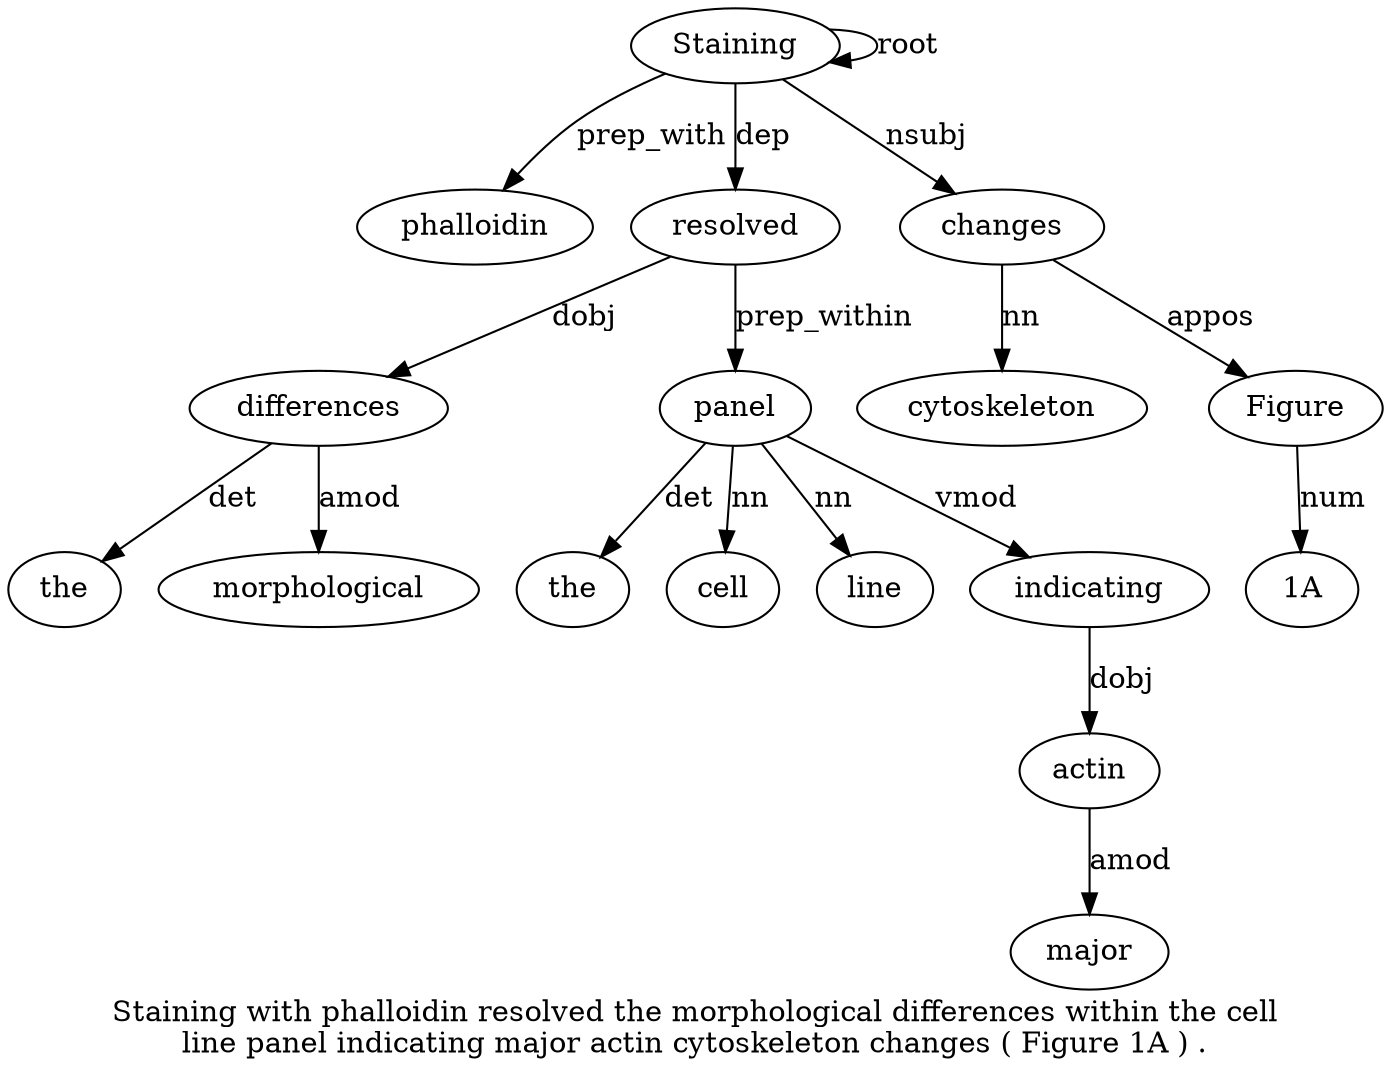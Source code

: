 digraph "Staining with phalloidin resolved the morphological differences within the cell line panel indicating major actin cytoskeleton changes ( Figure 1A ) ." {
label="Staining with phalloidin resolved the morphological differences within the cell
line panel indicating major actin cytoskeleton changes ( Figure 1A ) .";
Staining1 [style=filled, fillcolor=white, label=Staining];
Staining1 -> Staining1  [label=root];
phalloidin3 [style=filled, fillcolor=white, label=phalloidin];
Staining1 -> phalloidin3  [label=prep_with];
resolved4 [style=filled, fillcolor=white, label=resolved];
Staining1 -> resolved4  [label=dep];
differences7 [style=filled, fillcolor=white, label=differences];
the5 [style=filled, fillcolor=white, label=the];
differences7 -> the5  [label=det];
morphological6 [style=filled, fillcolor=white, label=morphological];
differences7 -> morphological6  [label=amod];
resolved4 -> differences7  [label=dobj];
panel12 [style=filled, fillcolor=white, label=panel];
the9 [style=filled, fillcolor=white, label=the];
panel12 -> the9  [label=det];
cell10 [style=filled, fillcolor=white, label=cell];
panel12 -> cell10  [label=nn];
line11 [style=filled, fillcolor=white, label=line];
panel12 -> line11  [label=nn];
resolved4 -> panel12  [label=prep_within];
indicating13 [style=filled, fillcolor=white, label=indicating];
panel12 -> indicating13  [label=vmod];
actin15 [style=filled, fillcolor=white, label=actin];
major14 [style=filled, fillcolor=white, label=major];
actin15 -> major14  [label=amod];
indicating13 -> actin15  [label=dobj];
changes17 [style=filled, fillcolor=white, label=changes];
cytoskeleton16 [style=filled, fillcolor=white, label=cytoskeleton];
changes17 -> cytoskeleton16  [label=nn];
Staining1 -> changes17  [label=nsubj];
Figure19 [style=filled, fillcolor=white, label=Figure];
changes17 -> Figure19  [label=appos];
"1A20" [style=filled, fillcolor=white, label="1A"];
Figure19 -> "1A20"  [label=num];
}
